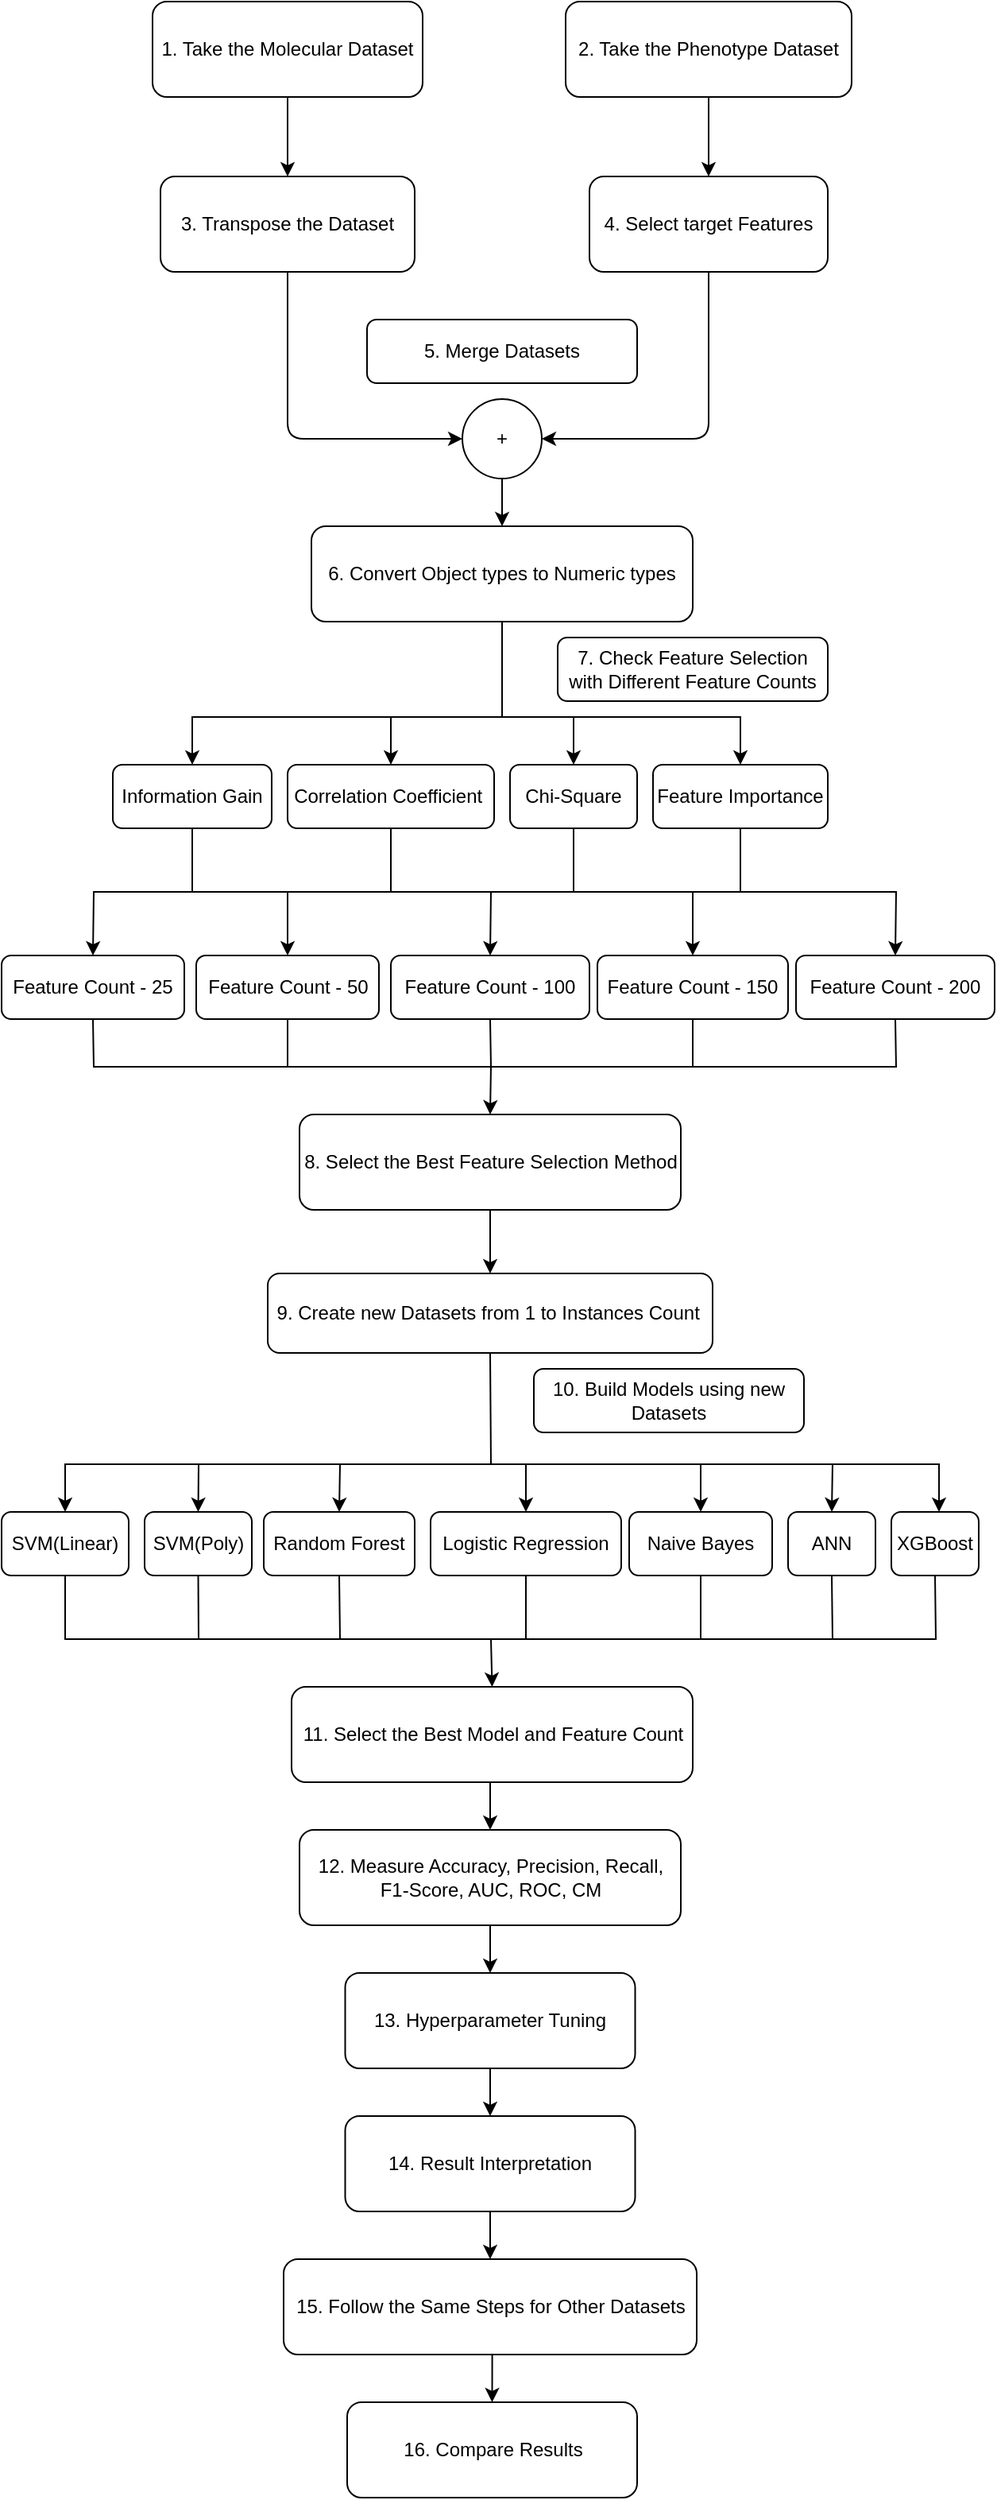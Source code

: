 <mxfile>
    <diagram id="j9IejB0jZV0AfYUX-Y1M" name="Page-1">
        <mxGraphModel dx="1002" dy="611" grid="1" gridSize="10" guides="1" tooltips="1" connect="1" arrows="1" fold="1" page="1" pageScale="1" pageWidth="850" pageHeight="1100" math="0" shadow="0">
            <root>
                <mxCell id="0"/>
                <mxCell id="1" parent="0"/>
                <mxCell id="2" value="1. Take the Molecular Dataset" style="rounded=1;whiteSpace=wrap;html=1;" vertex="1" parent="1">
                    <mxGeometry x="165" y="80" width="170" height="60" as="geometry"/>
                </mxCell>
                <mxCell id="3" value="2. Take the Phenotype Dataset" style="rounded=1;whiteSpace=wrap;html=1;" vertex="1" parent="1">
                    <mxGeometry x="425" y="80" width="180" height="60" as="geometry"/>
                </mxCell>
                <mxCell id="6" value="3. Transpose the Dataset" style="rounded=1;whiteSpace=wrap;html=1;" vertex="1" parent="1">
                    <mxGeometry x="170" y="190" width="160" height="60" as="geometry"/>
                </mxCell>
                <mxCell id="7" value="" style="endArrow=classic;html=1;exitX=0.5;exitY=1;exitDx=0;exitDy=0;" edge="1" parent="1" source="2" target="6">
                    <mxGeometry width="50" height="50" relative="1" as="geometry">
                        <mxPoint x="480" y="340" as="sourcePoint"/>
                        <mxPoint x="530" y="290" as="targetPoint"/>
                    </mxGeometry>
                </mxCell>
                <mxCell id="8" value="4. Select target Features" style="rounded=1;whiteSpace=wrap;html=1;" vertex="1" parent="1">
                    <mxGeometry x="440" y="190" width="150" height="60" as="geometry"/>
                </mxCell>
                <mxCell id="9" value="" style="endArrow=classic;html=1;exitX=0.5;exitY=1;exitDx=0;exitDy=0;" edge="1" parent="1" target="8" source="3">
                    <mxGeometry width="50" height="50" relative="1" as="geometry">
                        <mxPoint x="560" y="160" as="sourcePoint"/>
                        <mxPoint x="870" y="290" as="targetPoint"/>
                    </mxGeometry>
                </mxCell>
                <mxCell id="10" value="+" style="ellipse;whiteSpace=wrap;html=1;aspect=fixed;" vertex="1" parent="1">
                    <mxGeometry x="360" y="330" width="50" height="50" as="geometry"/>
                </mxCell>
                <mxCell id="11" value="" style="endArrow=classic;html=1;entryX=0;entryY=0.5;entryDx=0;entryDy=0;exitX=0.5;exitY=1;exitDx=0;exitDy=0;" edge="1" parent="1" source="6" target="10">
                    <mxGeometry width="50" height="50" relative="1" as="geometry">
                        <mxPoint x="210" y="260" as="sourcePoint"/>
                        <mxPoint x="530" y="320" as="targetPoint"/>
                        <Array as="points">
                            <mxPoint x="250" y="355"/>
                        </Array>
                    </mxGeometry>
                </mxCell>
                <mxCell id="12" value="" style="endArrow=classic;html=1;entryX=1;entryY=0.5;entryDx=0;entryDy=0;exitX=0.5;exitY=1;exitDx=0;exitDy=0;" edge="1" parent="1" source="8" target="10">
                    <mxGeometry width="50" height="50" relative="1" as="geometry">
                        <mxPoint x="550" y="280" as="sourcePoint"/>
                        <mxPoint x="370" y="365" as="targetPoint"/>
                        <Array as="points">
                            <mxPoint x="515" y="355"/>
                        </Array>
                    </mxGeometry>
                </mxCell>
                <mxCell id="13" value="5. Merge Datasets" style="rounded=1;whiteSpace=wrap;html=1;" vertex="1" parent="1">
                    <mxGeometry x="300" y="280" width="170" height="40" as="geometry"/>
                </mxCell>
                <mxCell id="14" value="6. Convert Object types to Numeric types" style="rounded=1;whiteSpace=wrap;html=1;points=[[0,0,0,0,0],[0,0.25,0,0,0],[0,0.5,0,0,0],[0,0.75,0,0,0],[0,1,0,0,0],[0.17,1,0,0,0],[0.25,0,0,0,0],[0.5,0,0,0,0],[0.5,1,0,0,0],[0.61,1,0,0,0],[0.75,0,0,0,0],[0.81,1,0,0,0],[1,0,0,0,0],[1,0.25,0,0,0],[1,0.5,0,0,0],[1,0.75,0,0,0],[1,1,0,0,0]];" vertex="1" parent="1">
                    <mxGeometry x="265" y="410" width="240" height="60" as="geometry"/>
                </mxCell>
                <mxCell id="15" value="" style="endArrow=classic;html=1;exitX=0.5;exitY=1;exitDx=0;exitDy=0;entryX=0.5;entryY=0;entryDx=0;entryDy=0;" edge="1" parent="1" source="10" target="14">
                    <mxGeometry width="50" height="50" relative="1" as="geometry">
                        <mxPoint x="480" y="340" as="sourcePoint"/>
                        <mxPoint x="530" y="290" as="targetPoint"/>
                    </mxGeometry>
                </mxCell>
                <mxCell id="8Iz_N88JesID-eJGwz7T-16" value="7. Check Feature Selection with Different Feature Counts" style="rounded=1;whiteSpace=wrap;html=1;" vertex="1" parent="1">
                    <mxGeometry x="420" y="480" width="170" height="40" as="geometry"/>
                </mxCell>
                <mxCell id="8Iz_N88JesID-eJGwz7T-17" value="Information Gain" style="rounded=1;whiteSpace=wrap;html=1;" vertex="1" parent="1">
                    <mxGeometry x="140" y="560" width="100" height="40" as="geometry"/>
                </mxCell>
                <mxCell id="8Iz_N88JesID-eJGwz7T-18" value="Correlation Coefficient&amp;nbsp;" style="rounded=1;whiteSpace=wrap;html=1;" vertex="1" parent="1">
                    <mxGeometry x="250" y="560" width="130" height="40" as="geometry"/>
                </mxCell>
                <mxCell id="8Iz_N88JesID-eJGwz7T-19" value="Chi-Square" style="rounded=1;whiteSpace=wrap;html=1;" vertex="1" parent="1">
                    <mxGeometry x="390" y="560" width="80" height="40" as="geometry"/>
                </mxCell>
                <mxCell id="8Iz_N88JesID-eJGwz7T-20" value="Feature Importance" style="rounded=1;whiteSpace=wrap;html=1;" vertex="1" parent="1">
                    <mxGeometry x="480" y="560" width="110" height="40" as="geometry"/>
                </mxCell>
                <mxCell id="8Iz_N88JesID-eJGwz7T-21" value="Feature Count - 25" style="rounded=1;whiteSpace=wrap;html=1;" vertex="1" parent="1">
                    <mxGeometry x="70" y="680" width="115" height="40" as="geometry"/>
                </mxCell>
                <mxCell id="8Iz_N88JesID-eJGwz7T-22" value="Feature Count - 50" style="rounded=1;whiteSpace=wrap;html=1;" vertex="1" parent="1">
                    <mxGeometry x="192.5" y="680" width="115" height="40" as="geometry"/>
                </mxCell>
                <mxCell id="8Iz_N88JesID-eJGwz7T-49" style="edgeStyle=orthogonalEdgeStyle;rounded=0;orthogonalLoop=1;jettySize=auto;html=1;exitX=0.5;exitY=1;exitDx=0;exitDy=0;endArrow=none;endFill=0;" edge="1" parent="1" source="8Iz_N88JesID-eJGwz7T-23">
                    <mxGeometry relative="1" as="geometry">
                        <mxPoint x="378" y="750" as="targetPoint"/>
                    </mxGeometry>
                </mxCell>
                <mxCell id="8Iz_N88JesID-eJGwz7T-23" value="Feature Count - 100" style="rounded=1;whiteSpace=wrap;html=1;" vertex="1" parent="1">
                    <mxGeometry x="315" y="680" width="125" height="40" as="geometry"/>
                </mxCell>
                <mxCell id="8Iz_N88JesID-eJGwz7T-24" value="Feature Count - 150" style="rounded=1;whiteSpace=wrap;html=1;" vertex="1" parent="1">
                    <mxGeometry x="445" y="680" width="120" height="40" as="geometry"/>
                </mxCell>
                <mxCell id="8Iz_N88JesID-eJGwz7T-25" value="Feature Count - 200" style="rounded=1;whiteSpace=wrap;html=1;" vertex="1" parent="1">
                    <mxGeometry x="570" y="680" width="125" height="40" as="geometry"/>
                </mxCell>
                <mxCell id="8Iz_N88JesID-eJGwz7T-26" value="" style="endArrow=classic;html=1;rounded=0;exitX=0.5;exitY=1;exitDx=0;exitDy=0;exitPerimeter=0;entryX=0.5;entryY=0;entryDx=0;entryDy=0;" edge="1" parent="1" source="14" target="8Iz_N88JesID-eJGwz7T-17">
                    <mxGeometry width="50" height="50" relative="1" as="geometry">
                        <mxPoint x="380" y="480" as="sourcePoint"/>
                        <mxPoint x="450" y="520" as="targetPoint"/>
                        <Array as="points">
                            <mxPoint x="385" y="530"/>
                            <mxPoint x="320" y="530"/>
                            <mxPoint x="190" y="530"/>
                        </Array>
                    </mxGeometry>
                </mxCell>
                <mxCell id="8Iz_N88JesID-eJGwz7T-27" value="" style="endArrow=classic;html=1;rounded=0;exitX=0.5;exitY=1;exitDx=0;exitDy=0;exitPerimeter=0;entryX=0.5;entryY=0;entryDx=0;entryDy=0;" edge="1" parent="1" source="14" target="8Iz_N88JesID-eJGwz7T-20">
                    <mxGeometry width="50" height="50" relative="1" as="geometry">
                        <mxPoint x="400" y="570" as="sourcePoint"/>
                        <mxPoint x="450" y="520" as="targetPoint"/>
                        <Array as="points">
                            <mxPoint x="385" y="530"/>
                            <mxPoint x="535" y="530"/>
                        </Array>
                    </mxGeometry>
                </mxCell>
                <mxCell id="8Iz_N88JesID-eJGwz7T-28" value="" style="endArrow=classic;html=1;rounded=0;exitX=0.5;exitY=1;exitDx=0;exitDy=0;exitPerimeter=0;entryX=0.5;entryY=0;entryDx=0;entryDy=0;" edge="1" parent="1" source="14" target="8Iz_N88JesID-eJGwz7T-18">
                    <mxGeometry width="50" height="50" relative="1" as="geometry">
                        <mxPoint x="400" y="570" as="sourcePoint"/>
                        <mxPoint x="450" y="520" as="targetPoint"/>
                        <Array as="points">
                            <mxPoint x="385" y="530"/>
                            <mxPoint x="315" y="530"/>
                        </Array>
                    </mxGeometry>
                </mxCell>
                <mxCell id="8Iz_N88JesID-eJGwz7T-29" value="" style="endArrow=classic;html=1;rounded=0;exitX=0.5;exitY=1;exitDx=0;exitDy=0;exitPerimeter=0;entryX=0.5;entryY=0;entryDx=0;entryDy=0;" edge="1" parent="1" source="14" target="8Iz_N88JesID-eJGwz7T-19">
                    <mxGeometry width="50" height="50" relative="1" as="geometry">
                        <mxPoint x="400" y="570" as="sourcePoint"/>
                        <mxPoint x="450" y="520" as="targetPoint"/>
                        <Array as="points">
                            <mxPoint x="385" y="530"/>
                            <mxPoint x="430" y="530"/>
                        </Array>
                    </mxGeometry>
                </mxCell>
                <mxCell id="8Iz_N88JesID-eJGwz7T-33" value="" style="endArrow=none;html=1;rounded=0;exitX=0.5;exitY=1;exitDx=0;exitDy=0;entryX=0.5;entryY=1;entryDx=0;entryDy=0;" edge="1" parent="1" source="8Iz_N88JesID-eJGwz7T-17" target="8Iz_N88JesID-eJGwz7T-20">
                    <mxGeometry width="50" height="50" relative="1" as="geometry">
                        <mxPoint x="370" y="550" as="sourcePoint"/>
                        <mxPoint x="380" y="640" as="targetPoint"/>
                        <Array as="points">
                            <mxPoint x="190" y="640"/>
                            <mxPoint x="535" y="640"/>
                        </Array>
                    </mxGeometry>
                </mxCell>
                <mxCell id="8Iz_N88JesID-eJGwz7T-34" value="" style="endArrow=none;html=1;rounded=0;exitX=0.5;exitY=1;exitDx=0;exitDy=0;" edge="1" parent="1" source="8Iz_N88JesID-eJGwz7T-18">
                    <mxGeometry width="50" height="50" relative="1" as="geometry">
                        <mxPoint x="370" y="550" as="sourcePoint"/>
                        <mxPoint x="315" y="640" as="targetPoint"/>
                    </mxGeometry>
                </mxCell>
                <mxCell id="8Iz_N88JesID-eJGwz7T-35" value="" style="endArrow=none;html=1;rounded=0;exitX=0.5;exitY=1;exitDx=0;exitDy=0;" edge="1" parent="1" source="8Iz_N88JesID-eJGwz7T-19">
                    <mxGeometry width="50" height="50" relative="1" as="geometry">
                        <mxPoint x="370" y="550" as="sourcePoint"/>
                        <mxPoint x="430" y="640" as="targetPoint"/>
                    </mxGeometry>
                </mxCell>
                <mxCell id="8Iz_N88JesID-eJGwz7T-37" value="" style="endArrow=classic;html=1;rounded=0;entryX=0.5;entryY=0;entryDx=0;entryDy=0;" edge="1" parent="1" target="8Iz_N88JesID-eJGwz7T-21">
                    <mxGeometry width="50" height="50" relative="1" as="geometry">
                        <mxPoint x="190" y="640" as="sourcePoint"/>
                        <mxPoint x="420" y="500" as="targetPoint"/>
                        <Array as="points">
                            <mxPoint x="128" y="640"/>
                        </Array>
                    </mxGeometry>
                </mxCell>
                <mxCell id="8Iz_N88JesID-eJGwz7T-38" value="" style="endArrow=classic;html=1;rounded=0;entryX=0.5;entryY=0;entryDx=0;entryDy=0;" edge="1" parent="1" target="8Iz_N88JesID-eJGwz7T-22">
                    <mxGeometry width="50" height="50" relative="1" as="geometry">
                        <mxPoint x="250" y="640" as="sourcePoint"/>
                        <mxPoint x="420" y="500" as="targetPoint"/>
                    </mxGeometry>
                </mxCell>
                <mxCell id="8Iz_N88JesID-eJGwz7T-39" value="" style="endArrow=classic;html=1;rounded=0;entryX=0.5;entryY=0;entryDx=0;entryDy=0;" edge="1" parent="1" target="8Iz_N88JesID-eJGwz7T-23">
                    <mxGeometry width="50" height="50" relative="1" as="geometry">
                        <mxPoint x="378" y="640" as="sourcePoint"/>
                        <mxPoint x="420" y="500" as="targetPoint"/>
                    </mxGeometry>
                </mxCell>
                <mxCell id="8Iz_N88JesID-eJGwz7T-40" value="" style="endArrow=classic;html=1;rounded=0;entryX=0.5;entryY=0;entryDx=0;entryDy=0;" edge="1" parent="1" target="8Iz_N88JesID-eJGwz7T-24">
                    <mxGeometry width="50" height="50" relative="1" as="geometry">
                        <mxPoint x="505" y="640" as="sourcePoint"/>
                        <mxPoint x="420" y="500" as="targetPoint"/>
                    </mxGeometry>
                </mxCell>
                <mxCell id="8Iz_N88JesID-eJGwz7T-41" value="" style="endArrow=classic;html=1;rounded=0;entryX=0.5;entryY=0;entryDx=0;entryDy=0;" edge="1" parent="1" target="8Iz_N88JesID-eJGwz7T-25">
                    <mxGeometry width="50" height="50" relative="1" as="geometry">
                        <mxPoint x="530" y="640" as="sourcePoint"/>
                        <mxPoint x="420" y="500" as="targetPoint"/>
                        <Array as="points">
                            <mxPoint x="633" y="640"/>
                        </Array>
                    </mxGeometry>
                </mxCell>
                <mxCell id="8Iz_N88JesID-eJGwz7T-53" value="" style="edgeStyle=orthogonalEdgeStyle;rounded=0;orthogonalLoop=1;jettySize=auto;html=1;" edge="1" parent="1" source="8Iz_N88JesID-eJGwz7T-42" target="8Iz_N88JesID-eJGwz7T-52">
                    <mxGeometry relative="1" as="geometry"/>
                </mxCell>
                <mxCell id="8Iz_N88JesID-eJGwz7T-42" value="8. Select the Best Feature Selection Method" style="rounded=1;whiteSpace=wrap;html=1;points=[[0,0,0,0,0],[0,0.25,0,0,0],[0,0.5,0,0,0],[0,0.75,0,0,0],[0,1,0,0,0],[0.17,1,0,0,0],[0.25,0,0,0,0],[0.5,0,0,0,0],[0.5,1,0,0,0],[0.61,1,0,0,0],[0.75,0,0,0,0],[0.81,1,0,0,0],[1,0,0,0,0],[1,0.25,0,0,0],[1,0.5,0,0,0],[1,0.75,0,0,0],[1,1,0,0,0]];" vertex="1" parent="1">
                    <mxGeometry x="257.5" y="780" width="240" height="60" as="geometry"/>
                </mxCell>
                <mxCell id="8Iz_N88JesID-eJGwz7T-43" value="" style="endArrow=none;html=1;rounded=0;exitX=0.5;exitY=1;exitDx=0;exitDy=0;entryX=0.5;entryY=1;entryDx=0;entryDy=0;endFill=0;" edge="1" parent="1" source="8Iz_N88JesID-eJGwz7T-21" target="8Iz_N88JesID-eJGwz7T-25">
                    <mxGeometry width="50" height="50" relative="1" as="geometry">
                        <mxPoint x="370" y="650" as="sourcePoint"/>
                        <mxPoint x="420" y="600" as="targetPoint"/>
                        <Array as="points">
                            <mxPoint x="128" y="750"/>
                            <mxPoint x="380" y="750"/>
                            <mxPoint x="633" y="750"/>
                        </Array>
                    </mxGeometry>
                </mxCell>
                <mxCell id="8Iz_N88JesID-eJGwz7T-45" value="" style="endArrow=classic;html=1;rounded=0;entryX=0.5;entryY=0;entryDx=0;entryDy=0;entryPerimeter=0;" edge="1" parent="1" target="8Iz_N88JesID-eJGwz7T-42">
                    <mxGeometry width="50" height="50" relative="1" as="geometry">
                        <mxPoint x="378" y="750" as="sourcePoint"/>
                        <mxPoint x="420" y="600" as="targetPoint"/>
                    </mxGeometry>
                </mxCell>
                <mxCell id="8Iz_N88JesID-eJGwz7T-48" value="" style="endArrow=none;html=1;rounded=0;exitX=0.5;exitY=1;exitDx=0;exitDy=0;" edge="1" parent="1" source="8Iz_N88JesID-eJGwz7T-22">
                    <mxGeometry width="50" height="50" relative="1" as="geometry">
                        <mxPoint x="370" y="650" as="sourcePoint"/>
                        <mxPoint x="250" y="750" as="targetPoint"/>
                    </mxGeometry>
                </mxCell>
                <mxCell id="8Iz_N88JesID-eJGwz7T-50" value="" style="endArrow=none;html=1;rounded=0;exitX=0.5;exitY=1;exitDx=0;exitDy=0;" edge="1" parent="1" source="8Iz_N88JesID-eJGwz7T-24">
                    <mxGeometry width="50" height="50" relative="1" as="geometry">
                        <mxPoint x="370" y="650" as="sourcePoint"/>
                        <mxPoint x="505" y="750" as="targetPoint"/>
                    </mxGeometry>
                </mxCell>
                <mxCell id="8Iz_N88JesID-eJGwz7T-52" value="9. Create new Datasets from 1 to Instances Count&amp;nbsp;" style="whiteSpace=wrap;html=1;rounded=1;" vertex="1" parent="1">
                    <mxGeometry x="237.5" y="880" width="280" height="50" as="geometry"/>
                </mxCell>
                <mxCell id="8Iz_N88JesID-eJGwz7T-54" value="SVM(Linear)" style="rounded=1;whiteSpace=wrap;html=1;" vertex="1" parent="1">
                    <mxGeometry x="70" y="1030" width="80" height="40" as="geometry"/>
                </mxCell>
                <mxCell id="8Iz_N88JesID-eJGwz7T-55" value="SVM(Poly)" style="rounded=1;whiteSpace=wrap;html=1;" vertex="1" parent="1">
                    <mxGeometry x="160" y="1030" width="67.5" height="40" as="geometry"/>
                </mxCell>
                <mxCell id="8Iz_N88JesID-eJGwz7T-56" value="Random Forest" style="rounded=1;whiteSpace=wrap;html=1;" vertex="1" parent="1">
                    <mxGeometry x="235" y="1030" width="95" height="40" as="geometry"/>
                </mxCell>
                <mxCell id="8Iz_N88JesID-eJGwz7T-57" value="Logistic Regression" style="rounded=1;whiteSpace=wrap;html=1;" vertex="1" parent="1">
                    <mxGeometry x="340" y="1030" width="120" height="40" as="geometry"/>
                </mxCell>
                <mxCell id="8Iz_N88JesID-eJGwz7T-58" value="Naive Bayes" style="rounded=1;whiteSpace=wrap;html=1;" vertex="1" parent="1">
                    <mxGeometry x="465" y="1030" width="90" height="40" as="geometry"/>
                </mxCell>
                <mxCell id="8Iz_N88JesID-eJGwz7T-59" value="10. Build Models using new Datasets" style="rounded=1;whiteSpace=wrap;html=1;" vertex="1" parent="1">
                    <mxGeometry x="405" y="940" width="170" height="40" as="geometry"/>
                </mxCell>
                <mxCell id="8Iz_N88JesID-eJGwz7T-60" value="ANN" style="rounded=1;whiteSpace=wrap;html=1;" vertex="1" parent="1">
                    <mxGeometry x="565" y="1030" width="55" height="40" as="geometry"/>
                </mxCell>
                <mxCell id="8Iz_N88JesID-eJGwz7T-61" value="XGBoost" style="rounded=1;whiteSpace=wrap;html=1;" vertex="1" parent="1">
                    <mxGeometry x="630" y="1030" width="55" height="40" as="geometry"/>
                </mxCell>
                <mxCell id="8Iz_N88JesID-eJGwz7T-62" value="" style="endArrow=classic;html=1;rounded=0;exitX=0.5;exitY=0;exitDx=0;exitDy=0;endFill=1;startArrow=classic;startFill=1;" edge="1" parent="1" source="8Iz_N88JesID-eJGwz7T-54">
                    <mxGeometry width="50" height="50" relative="1" as="geometry">
                        <mxPoint x="370" y="850" as="sourcePoint"/>
                        <mxPoint x="660" y="1030" as="targetPoint"/>
                        <Array as="points">
                            <mxPoint x="110" y="1000"/>
                            <mxPoint x="380" y="1000"/>
                            <mxPoint x="660" y="1000"/>
                        </Array>
                    </mxGeometry>
                </mxCell>
                <mxCell id="8Iz_N88JesID-eJGwz7T-63" value="" style="endArrow=none;html=1;rounded=0;exitX=0.5;exitY=1;exitDx=0;exitDy=0;" edge="1" parent="1" source="8Iz_N88JesID-eJGwz7T-52">
                    <mxGeometry width="50" height="50" relative="1" as="geometry">
                        <mxPoint x="370" y="850" as="sourcePoint"/>
                        <mxPoint x="378" y="1000" as="targetPoint"/>
                    </mxGeometry>
                </mxCell>
                <mxCell id="8Iz_N88JesID-eJGwz7T-64" value="" style="endArrow=classic;html=1;rounded=0;entryX=0.5;entryY=0;entryDx=0;entryDy=0;" edge="1" parent="1" target="8Iz_N88JesID-eJGwz7T-56">
                    <mxGeometry width="50" height="50" relative="1" as="geometry">
                        <mxPoint x="283" y="1000" as="sourcePoint"/>
                        <mxPoint x="420" y="800" as="targetPoint"/>
                    </mxGeometry>
                </mxCell>
                <mxCell id="8Iz_N88JesID-eJGwz7T-65" value="" style="endArrow=classic;html=1;rounded=0;entryX=0.5;entryY=0;entryDx=0;entryDy=0;" edge="1" parent="1" target="8Iz_N88JesID-eJGwz7T-55">
                    <mxGeometry width="50" height="50" relative="1" as="geometry">
                        <mxPoint x="194" y="1000" as="sourcePoint"/>
                        <mxPoint x="420" y="800" as="targetPoint"/>
                    </mxGeometry>
                </mxCell>
                <mxCell id="8Iz_N88JesID-eJGwz7T-66" value="" style="endArrow=classic;html=1;rounded=0;entryX=0.5;entryY=0;entryDx=0;entryDy=0;" edge="1" parent="1" target="8Iz_N88JesID-eJGwz7T-57">
                    <mxGeometry width="50" height="50" relative="1" as="geometry">
                        <mxPoint x="400" y="1000" as="sourcePoint"/>
                        <mxPoint x="420" y="800" as="targetPoint"/>
                    </mxGeometry>
                </mxCell>
                <mxCell id="8Iz_N88JesID-eJGwz7T-67" value="" style="endArrow=classic;html=1;rounded=0;entryX=0.5;entryY=0;entryDx=0;entryDy=0;" edge="1" parent="1" target="8Iz_N88JesID-eJGwz7T-58">
                    <mxGeometry width="50" height="50" relative="1" as="geometry">
                        <mxPoint x="510" y="1000" as="sourcePoint"/>
                        <mxPoint x="420" y="800" as="targetPoint"/>
                    </mxGeometry>
                </mxCell>
                <mxCell id="8Iz_N88JesID-eJGwz7T-69" value="" style="endArrow=classic;html=1;rounded=0;entryX=0.5;entryY=0;entryDx=0;entryDy=0;" edge="1" parent="1" target="8Iz_N88JesID-eJGwz7T-60">
                    <mxGeometry width="50" height="50" relative="1" as="geometry">
                        <mxPoint x="593" y="1000" as="sourcePoint"/>
                        <mxPoint x="420" y="800" as="targetPoint"/>
                    </mxGeometry>
                </mxCell>
                <mxCell id="8Iz_N88JesID-eJGwz7T-79" style="edgeStyle=orthogonalEdgeStyle;rounded=0;orthogonalLoop=1;jettySize=auto;html=1;exitX=0.5;exitY=1;exitDx=0;exitDy=0;exitPerimeter=0;entryX=0.5;entryY=0;entryDx=0;entryDy=0;entryPerimeter=0;" edge="1" parent="1" source="8Iz_N88JesID-eJGwz7T-70" target="8Iz_N88JesID-eJGwz7T-78">
                    <mxGeometry relative="1" as="geometry"/>
                </mxCell>
                <mxCell id="8Iz_N88JesID-eJGwz7T-70" value="11. Select the Best Model and Feature Count" style="rounded=1;whiteSpace=wrap;html=1;points=[[0,0,0,0,0],[0,0.25,0,0,0],[0,0.5,0,0,0],[0,0.75,0,0,0],[0,1,0,0,0],[0.17,1,0,0,0],[0.25,0,0,0,0],[0.5,0,0,0,0],[0.5,1,0,0,0],[0.61,1,0,0,0],[0.75,0,0,0,0],[0.81,1,0,0,0],[1,0,0,0,0],[1,0.25,0,0,0],[1,0.5,0,0,0],[1,0.75,0,0,0],[1,1,0,0,0]];" vertex="1" parent="1">
                    <mxGeometry x="252.5" y="1140" width="252.5" height="60" as="geometry"/>
                </mxCell>
                <mxCell id="8Iz_N88JesID-eJGwz7T-71" value="" style="endArrow=none;html=1;rounded=0;exitX=0.5;exitY=1;exitDx=0;exitDy=0;entryX=0.5;entryY=1;entryDx=0;entryDy=0;" edge="1" parent="1" source="8Iz_N88JesID-eJGwz7T-54" target="8Iz_N88JesID-eJGwz7T-61">
                    <mxGeometry width="50" height="50" relative="1" as="geometry">
                        <mxPoint x="370" y="1050" as="sourcePoint"/>
                        <mxPoint x="420" y="1000" as="targetPoint"/>
                        <Array as="points">
                            <mxPoint x="110" y="1110"/>
                            <mxPoint x="380" y="1110"/>
                            <mxPoint x="658" y="1110"/>
                        </Array>
                    </mxGeometry>
                </mxCell>
                <mxCell id="8Iz_N88JesID-eJGwz7T-72" value="" style="endArrow=none;html=1;rounded=0;exitX=0.5;exitY=1;exitDx=0;exitDy=0;" edge="1" parent="1" source="8Iz_N88JesID-eJGwz7T-55">
                    <mxGeometry width="50" height="50" relative="1" as="geometry">
                        <mxPoint x="370" y="1050" as="sourcePoint"/>
                        <mxPoint x="194" y="1110" as="targetPoint"/>
                    </mxGeometry>
                </mxCell>
                <mxCell id="8Iz_N88JesID-eJGwz7T-73" value="" style="endArrow=none;html=1;rounded=0;exitX=0.5;exitY=1;exitDx=0;exitDy=0;" edge="1" parent="1" source="8Iz_N88JesID-eJGwz7T-56">
                    <mxGeometry width="50" height="50" relative="1" as="geometry">
                        <mxPoint x="370" y="1050" as="sourcePoint"/>
                        <mxPoint x="283" y="1110" as="targetPoint"/>
                    </mxGeometry>
                </mxCell>
                <mxCell id="8Iz_N88JesID-eJGwz7T-74" value="" style="endArrow=none;html=1;rounded=0;exitX=0.5;exitY=1;exitDx=0;exitDy=0;" edge="1" parent="1" source="8Iz_N88JesID-eJGwz7T-57">
                    <mxGeometry width="50" height="50" relative="1" as="geometry">
                        <mxPoint x="370" y="1050" as="sourcePoint"/>
                        <mxPoint x="400" y="1110" as="targetPoint"/>
                    </mxGeometry>
                </mxCell>
                <mxCell id="8Iz_N88JesID-eJGwz7T-75" value="" style="endArrow=none;html=1;rounded=0;exitX=0.5;exitY=1;exitDx=0;exitDy=0;" edge="1" parent="1" source="8Iz_N88JesID-eJGwz7T-58">
                    <mxGeometry width="50" height="50" relative="1" as="geometry">
                        <mxPoint x="370" y="1050" as="sourcePoint"/>
                        <mxPoint x="510" y="1110" as="targetPoint"/>
                    </mxGeometry>
                </mxCell>
                <mxCell id="8Iz_N88JesID-eJGwz7T-76" value="" style="endArrow=none;html=1;rounded=0;exitX=0.5;exitY=1;exitDx=0;exitDy=0;" edge="1" parent="1" source="8Iz_N88JesID-eJGwz7T-60">
                    <mxGeometry width="50" height="50" relative="1" as="geometry">
                        <mxPoint x="370" y="1050" as="sourcePoint"/>
                        <mxPoint x="593" y="1110" as="targetPoint"/>
                    </mxGeometry>
                </mxCell>
                <mxCell id="8Iz_N88JesID-eJGwz7T-77" value="" style="endArrow=classic;html=1;rounded=0;entryX=0.5;entryY=0;entryDx=0;entryDy=0;entryPerimeter=0;" edge="1" parent="1" target="8Iz_N88JesID-eJGwz7T-70">
                    <mxGeometry width="50" height="50" relative="1" as="geometry">
                        <mxPoint x="378" y="1110" as="sourcePoint"/>
                        <mxPoint x="420" y="1000" as="targetPoint"/>
                    </mxGeometry>
                </mxCell>
                <mxCell id="8Iz_N88JesID-eJGwz7T-83" style="edgeStyle=orthogonalEdgeStyle;rounded=0;orthogonalLoop=1;jettySize=auto;html=1;exitX=0.5;exitY=1;exitDx=0;exitDy=0;exitPerimeter=0;entryX=0.5;entryY=0;entryDx=0;entryDy=0;entryPerimeter=0;" edge="1" parent="1" source="8Iz_N88JesID-eJGwz7T-78" target="8Iz_N88JesID-eJGwz7T-80">
                    <mxGeometry relative="1" as="geometry"/>
                </mxCell>
                <mxCell id="8Iz_N88JesID-eJGwz7T-78" value="12. Measure Accuracy, Precision, Recall, F1-Score, AUC, ROC, CM" style="rounded=1;whiteSpace=wrap;html=1;points=[[0,0,0,0,0],[0,0.25,0,0,0],[0,0.5,0,0,0],[0,0.75,0,0,0],[0,1,0,0,0],[0.17,1,0,0,0],[0.25,0,0,0,0],[0.5,0,0,0,0],[0.5,1,0,0,0],[0.61,1,0,0,0],[0.75,0,0,0,0],[0.81,1,0,0,0],[1,0,0,0,0],[1,0.25,0,0,0],[1,0.5,0,0,0],[1,0.75,0,0,0],[1,1,0,0,0]];" vertex="1" parent="1">
                    <mxGeometry x="257.5" y="1230" width="240" height="60" as="geometry"/>
                </mxCell>
                <mxCell id="8Iz_N88JesID-eJGwz7T-84" style="edgeStyle=orthogonalEdgeStyle;rounded=0;orthogonalLoop=1;jettySize=auto;html=1;exitX=0.5;exitY=1;exitDx=0;exitDy=0;exitPerimeter=0;entryX=0.5;entryY=0;entryDx=0;entryDy=0;entryPerimeter=0;" edge="1" parent="1" source="8Iz_N88JesID-eJGwz7T-80" target="8Iz_N88JesID-eJGwz7T-81">
                    <mxGeometry relative="1" as="geometry"/>
                </mxCell>
                <mxCell id="8Iz_N88JesID-eJGwz7T-80" value="13. Hyperparameter Tuning" style="rounded=1;whiteSpace=wrap;html=1;points=[[0,0,0,0,0],[0,0.25,0,0,0],[0,0.5,0,0,0],[0,0.75,0,0,0],[0,1,0,0,0],[0.17,1,0,0,0],[0.25,0,0,0,0],[0.5,0,0,0,0],[0.5,1,0,0,0],[0.61,1,0,0,0],[0.75,0,0,0,0],[0.81,1,0,0,0],[1,0,0,0,0],[1,0.25,0,0,0],[1,0.5,0,0,0],[1,0.75,0,0,0],[1,1,0,0,0]];" vertex="1" parent="1">
                    <mxGeometry x="286.25" y="1320" width="182.5" height="60" as="geometry"/>
                </mxCell>
                <mxCell id="8Iz_N88JesID-eJGwz7T-85" style="edgeStyle=orthogonalEdgeStyle;rounded=0;orthogonalLoop=1;jettySize=auto;html=1;exitX=0.5;exitY=1;exitDx=0;exitDy=0;exitPerimeter=0;entryX=0.5;entryY=0;entryDx=0;entryDy=0;entryPerimeter=0;" edge="1" parent="1" source="8Iz_N88JesID-eJGwz7T-81" target="8Iz_N88JesID-eJGwz7T-82">
                    <mxGeometry relative="1" as="geometry"/>
                </mxCell>
                <mxCell id="8Iz_N88JesID-eJGwz7T-81" value="14. Result Interpretation" style="rounded=1;whiteSpace=wrap;html=1;points=[[0,0,0,0,0],[0,0.25,0,0,0],[0,0.5,0,0,0],[0,0.75,0,0,0],[0,1,0,0,0],[0.17,1,0,0,0],[0.25,0,0,0,0],[0.5,0,0,0,0],[0.5,1,0,0,0],[0.61,1,0,0,0],[0.75,0,0,0,0],[0.81,1,0,0,0],[1,0,0,0,0],[1,0.25,0,0,0],[1,0.5,0,0,0],[1,0.75,0,0,0],[1,1,0,0,0]];" vertex="1" parent="1">
                    <mxGeometry x="286.25" y="1410" width="182.5" height="60" as="geometry"/>
                </mxCell>
                <mxCell id="8Iz_N88JesID-eJGwz7T-87" style="edgeStyle=orthogonalEdgeStyle;rounded=0;orthogonalLoop=1;jettySize=auto;html=1;exitX=0.5;exitY=1;exitDx=0;exitDy=0;exitPerimeter=0;entryX=0.5;entryY=0;entryDx=0;entryDy=0;entryPerimeter=0;" edge="1" parent="1" source="8Iz_N88JesID-eJGwz7T-82" target="8Iz_N88JesID-eJGwz7T-86">
                    <mxGeometry relative="1" as="geometry"/>
                </mxCell>
                <mxCell id="8Iz_N88JesID-eJGwz7T-82" value="15. Follow the Same Steps for Other Datasets" style="rounded=1;whiteSpace=wrap;html=1;points=[[0,0,0,0,0],[0,0.25,0,0,0],[0,0.5,0,0,0],[0,0.75,0,0,0],[0,1,0,0,0],[0.17,1,0,0,0],[0.25,0,0,0,0],[0.5,0,0,0,0],[0.5,1,0,0,0],[0.61,1,0,0,0],[0.75,0,0,0,0],[0.81,1,0,0,0],[1,0,0,0,0],[1,0.25,0,0,0],[1,0.5,0,0,0],[1,0.75,0,0,0],[1,1,0,0,0]];" vertex="1" parent="1">
                    <mxGeometry x="247.5" y="1500" width="260" height="60" as="geometry"/>
                </mxCell>
                <mxCell id="8Iz_N88JesID-eJGwz7T-86" value="16. Compare Results" style="rounded=1;whiteSpace=wrap;html=1;points=[[0,0,0,0,0],[0,0.25,0,0,0],[0,0.5,0,0,0],[0,0.75,0,0,0],[0,1,0,0,0],[0.17,1,0,0,0],[0.25,0,0,0,0],[0.5,0,0,0,0],[0.5,1,0,0,0],[0.61,1,0,0,0],[0.75,0,0,0,0],[0.81,1,0,0,0],[1,0,0,0,0],[1,0.25,0,0,0],[1,0.5,0,0,0],[1,0.75,0,0,0],[1,1,0,0,0]];" vertex="1" parent="1">
                    <mxGeometry x="287.5" y="1590" width="182.5" height="60" as="geometry"/>
                </mxCell>
            </root>
        </mxGraphModel>
    </diagram>
</mxfile>